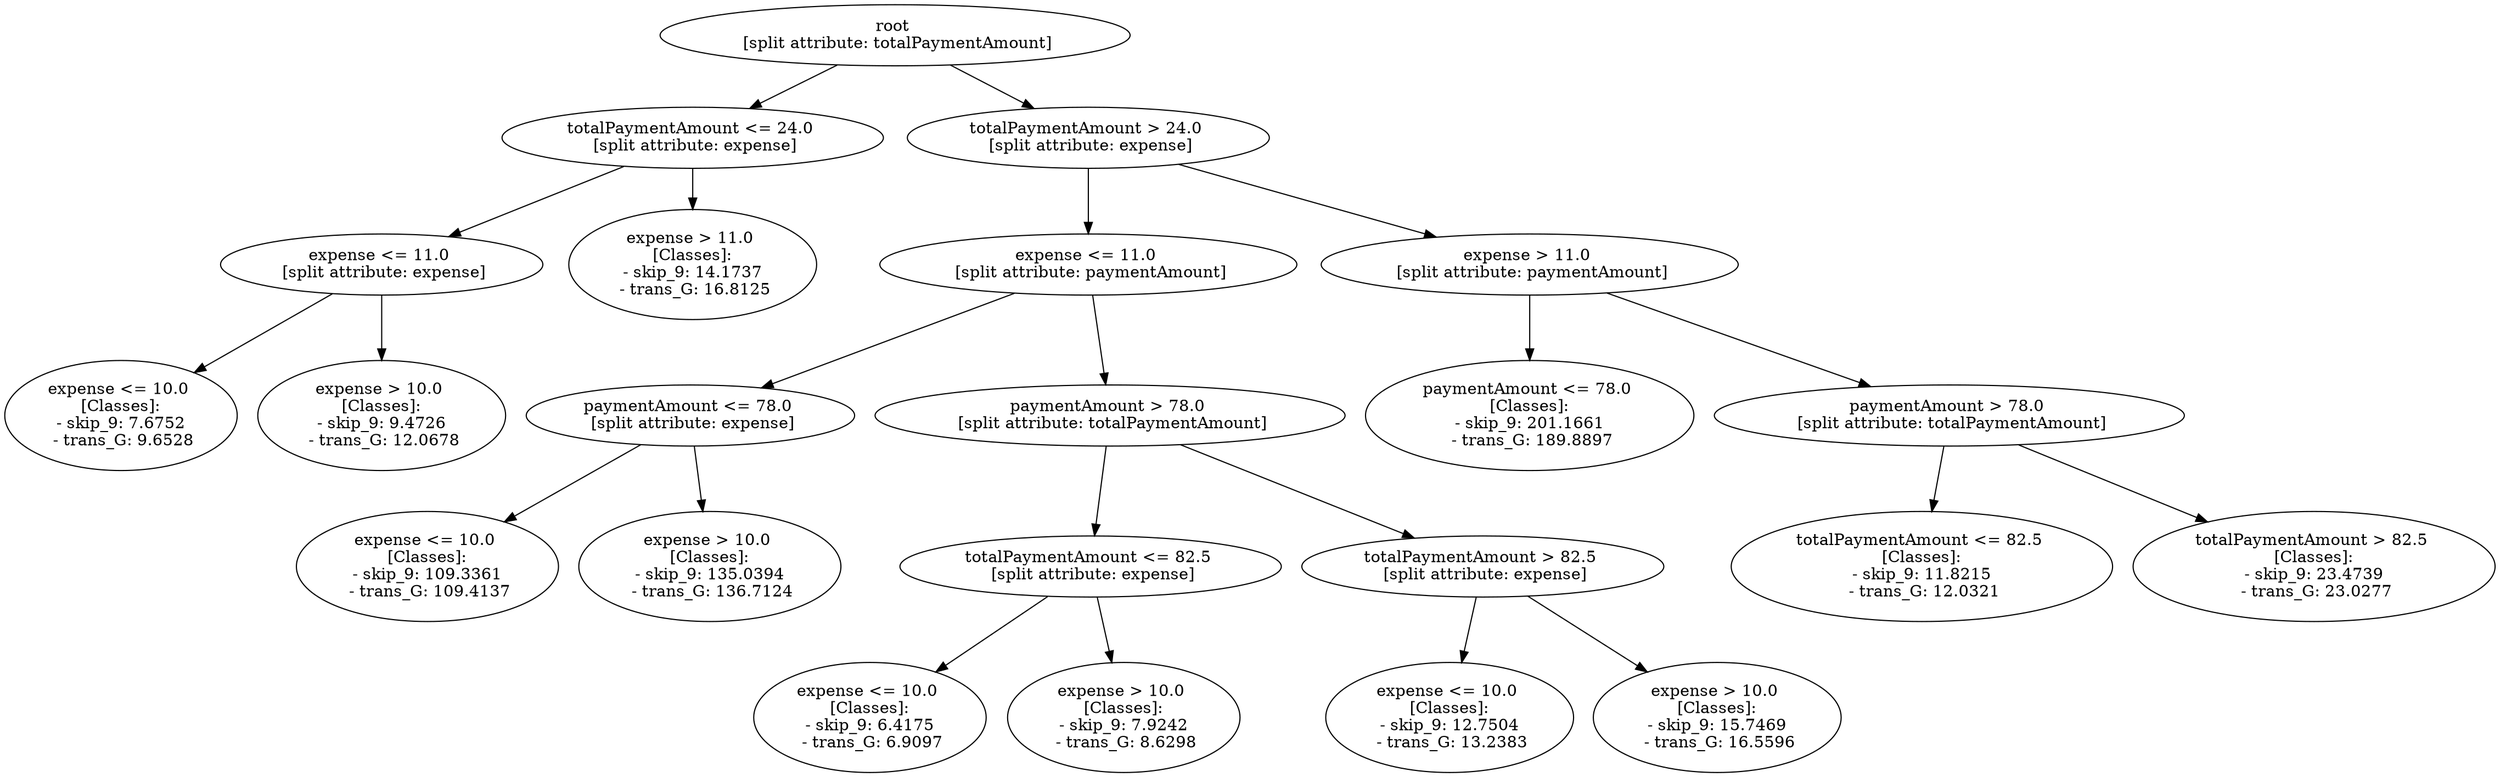 // Road_Traffic_Fine_Management_Process-p_13-8
digraph "Road_Traffic_Fine_Management_Process-p_13-8" {
	"1ddac8d0-c7f4-4235-9ee6-79dfb1bab590" [label="root 
 [split attribute: totalPaymentAmount]"]
	"e9f264af-247a-44b2-96b3-1762e4a5ec2b" [label="totalPaymentAmount <= 24.0 
 [split attribute: expense]"]
	"1ddac8d0-c7f4-4235-9ee6-79dfb1bab590" -> "e9f264af-247a-44b2-96b3-1762e4a5ec2b"
	"4640b2ac-8751-4dcb-997e-d3993c0391db" [label="expense <= 11.0 
 [split attribute: expense]"]
	"e9f264af-247a-44b2-96b3-1762e4a5ec2b" -> "4640b2ac-8751-4dcb-997e-d3993c0391db"
	"d47ead90-785e-4e59-b4a0-cc5f5f2d9a30" [label="expense <= 10.0 
 [Classes]: 
 - skip_9: 7.6752 
 - trans_G: 9.6528"]
	"4640b2ac-8751-4dcb-997e-d3993c0391db" -> "d47ead90-785e-4e59-b4a0-cc5f5f2d9a30"
	"89f4c195-75b3-4ce0-ba49-efc878f4adeb" [label="expense > 10.0 
 [Classes]: 
 - skip_9: 9.4726 
 - trans_G: 12.0678"]
	"4640b2ac-8751-4dcb-997e-d3993c0391db" -> "89f4c195-75b3-4ce0-ba49-efc878f4adeb"
	"ffa36cc1-785a-4d7a-99e4-bf824238dd16" [label="expense > 11.0 
 [Classes]: 
 - skip_9: 14.1737 
 - trans_G: 16.8125"]
	"e9f264af-247a-44b2-96b3-1762e4a5ec2b" -> "ffa36cc1-785a-4d7a-99e4-bf824238dd16"
	"1703024f-261d-4980-95a3-e02e6c7e0994" [label="totalPaymentAmount > 24.0 
 [split attribute: expense]"]
	"1ddac8d0-c7f4-4235-9ee6-79dfb1bab590" -> "1703024f-261d-4980-95a3-e02e6c7e0994"
	"487d9169-1c8c-43f1-a2af-dc6382a1886c" [label="expense <= 11.0 
 [split attribute: paymentAmount]"]
	"1703024f-261d-4980-95a3-e02e6c7e0994" -> "487d9169-1c8c-43f1-a2af-dc6382a1886c"
	"24968fe5-b878-47fa-b8c8-ce719aa77235" [label="paymentAmount <= 78.0 
 [split attribute: expense]"]
	"487d9169-1c8c-43f1-a2af-dc6382a1886c" -> "24968fe5-b878-47fa-b8c8-ce719aa77235"
	"dc0abf6e-c262-4cb2-8c23-9f23651ddfb5" [label="expense <= 10.0 
 [Classes]: 
 - skip_9: 109.3361 
 - trans_G: 109.4137"]
	"24968fe5-b878-47fa-b8c8-ce719aa77235" -> "dc0abf6e-c262-4cb2-8c23-9f23651ddfb5"
	"42253058-dd3e-40af-9db5-00a03da14474" [label="expense > 10.0 
 [Classes]: 
 - skip_9: 135.0394 
 - trans_G: 136.7124"]
	"24968fe5-b878-47fa-b8c8-ce719aa77235" -> "42253058-dd3e-40af-9db5-00a03da14474"
	"42896a98-d04b-49d4-8d44-5daac51d5100" [label="paymentAmount > 78.0 
 [split attribute: totalPaymentAmount]"]
	"487d9169-1c8c-43f1-a2af-dc6382a1886c" -> "42896a98-d04b-49d4-8d44-5daac51d5100"
	"76b55388-f42f-4e63-b90f-daaefcdfba29" [label="totalPaymentAmount <= 82.5 
 [split attribute: expense]"]
	"42896a98-d04b-49d4-8d44-5daac51d5100" -> "76b55388-f42f-4e63-b90f-daaefcdfba29"
	"2ba30850-f521-4b89-adf7-04cc1f72fd82" [label="expense <= 10.0 
 [Classes]: 
 - skip_9: 6.4175 
 - trans_G: 6.9097"]
	"76b55388-f42f-4e63-b90f-daaefcdfba29" -> "2ba30850-f521-4b89-adf7-04cc1f72fd82"
	"c4340490-88f8-4069-9e69-6bbd84189373" [label="expense > 10.0 
 [Classes]: 
 - skip_9: 7.9242 
 - trans_G: 8.6298"]
	"76b55388-f42f-4e63-b90f-daaefcdfba29" -> "c4340490-88f8-4069-9e69-6bbd84189373"
	"b6baa736-bd14-4133-a6ba-ac85ebc04465" [label="totalPaymentAmount > 82.5 
 [split attribute: expense]"]
	"42896a98-d04b-49d4-8d44-5daac51d5100" -> "b6baa736-bd14-4133-a6ba-ac85ebc04465"
	"9ac7cd88-4d3c-44dc-bae9-45b8f84eb6d7" [label="expense <= 10.0 
 [Classes]: 
 - skip_9: 12.7504 
 - trans_G: 13.2383"]
	"b6baa736-bd14-4133-a6ba-ac85ebc04465" -> "9ac7cd88-4d3c-44dc-bae9-45b8f84eb6d7"
	"403eb3b5-bb8e-4669-a8f9-08e28ba6aa34" [label="expense > 10.0 
 [Classes]: 
 - skip_9: 15.7469 
 - trans_G: 16.5596"]
	"b6baa736-bd14-4133-a6ba-ac85ebc04465" -> "403eb3b5-bb8e-4669-a8f9-08e28ba6aa34"
	"af032a17-6310-449f-8084-95eedf2a3896" [label="expense > 11.0 
 [split attribute: paymentAmount]"]
	"1703024f-261d-4980-95a3-e02e6c7e0994" -> "af032a17-6310-449f-8084-95eedf2a3896"
	"112fd72e-9590-49f7-9283-d3ba02b69796" [label="paymentAmount <= 78.0 
 [Classes]: 
 - skip_9: 201.1661 
 - trans_G: 189.8897"]
	"af032a17-6310-449f-8084-95eedf2a3896" -> "112fd72e-9590-49f7-9283-d3ba02b69796"
	"c4f3cdb0-42fa-41ac-a653-33564037e4fb" [label="paymentAmount > 78.0 
 [split attribute: totalPaymentAmount]"]
	"af032a17-6310-449f-8084-95eedf2a3896" -> "c4f3cdb0-42fa-41ac-a653-33564037e4fb"
	"8505d6a7-62df-4cbb-bb09-f3df2c7ae359" [label="totalPaymentAmount <= 82.5 
 [Classes]: 
 - skip_9: 11.8215 
 - trans_G: 12.0321"]
	"c4f3cdb0-42fa-41ac-a653-33564037e4fb" -> "8505d6a7-62df-4cbb-bb09-f3df2c7ae359"
	"6469727e-d8ff-4c22-aa59-44eeaf6e8649" [label="totalPaymentAmount > 82.5 
 [Classes]: 
 - skip_9: 23.4739 
 - trans_G: 23.0277"]
	"c4f3cdb0-42fa-41ac-a653-33564037e4fb" -> "6469727e-d8ff-4c22-aa59-44eeaf6e8649"
}
